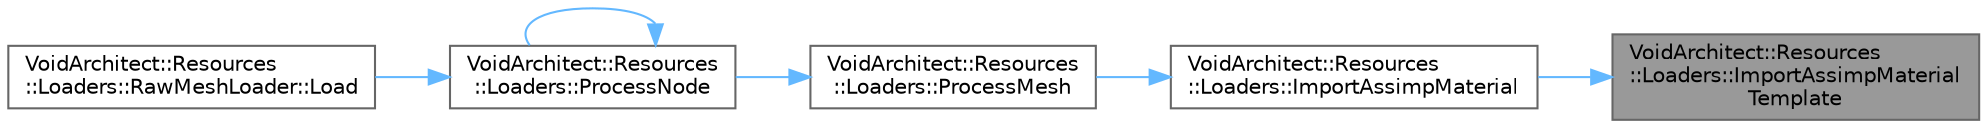 digraph "VoidArchitect::Resources::Loaders::ImportAssimpMaterialTemplate"
{
 // LATEX_PDF_SIZE
  bgcolor="transparent";
  edge [fontname=Helvetica,fontsize=10,labelfontname=Helvetica,labelfontsize=10];
  node [fontname=Helvetica,fontsize=10,shape=box,height=0.2,width=0.4];
  rankdir="RL";
  Node1 [id="Node000001",label="VoidArchitect::Resources\l::Loaders::ImportAssimpMaterial\lTemplate",height=0.2,width=0.4,color="gray40", fillcolor="grey60", style="filled", fontcolor="black",tooltip=" "];
  Node1 -> Node2 [id="edge1_Node000001_Node000002",dir="back",color="steelblue1",style="solid",tooltip=" "];
  Node2 [id="Node000002",label="VoidArchitect::Resources\l::Loaders::ImportAssimpMaterial",height=0.2,width=0.4,color="grey40", fillcolor="white", style="filled",URL="$namespace_void_architect_1_1_resources_1_1_loaders.html#a9323ea1e48c449530e56f438d91249e9",tooltip=" "];
  Node2 -> Node3 [id="edge2_Node000002_Node000003",dir="back",color="steelblue1",style="solid",tooltip=" "];
  Node3 [id="Node000003",label="VoidArchitect::Resources\l::Loaders::ProcessMesh",height=0.2,width=0.4,color="grey40", fillcolor="white", style="filled",URL="$namespace_void_architect_1_1_resources_1_1_loaders.html#a40f63f7e6ee85e1f3d2445f90f5fe744",tooltip=" "];
  Node3 -> Node4 [id="edge3_Node000003_Node000004",dir="back",color="steelblue1",style="solid",tooltip=" "];
  Node4 [id="Node000004",label="VoidArchitect::Resources\l::Loaders::ProcessNode",height=0.2,width=0.4,color="grey40", fillcolor="white", style="filled",URL="$namespace_void_architect_1_1_resources_1_1_loaders.html#a48d53ec19569c0f54c9a689e70bb9ff4",tooltip=" "];
  Node4 -> Node5 [id="edge4_Node000004_Node000005",dir="back",color="steelblue1",style="solid",tooltip=" "];
  Node5 [id="Node000005",label="VoidArchitect::Resources\l::Loaders::RawMeshLoader::Load",height=0.2,width=0.4,color="grey40", fillcolor="white", style="filled",URL="$class_void_architect_1_1_resources_1_1_loaders_1_1_raw_mesh_loader.html#a463a8097a3727b52b9082cac194c2fbc",tooltip=" "];
  Node4 -> Node4 [id="edge5_Node000004_Node000004",dir="back",color="steelblue1",style="solid",tooltip=" "];
}

